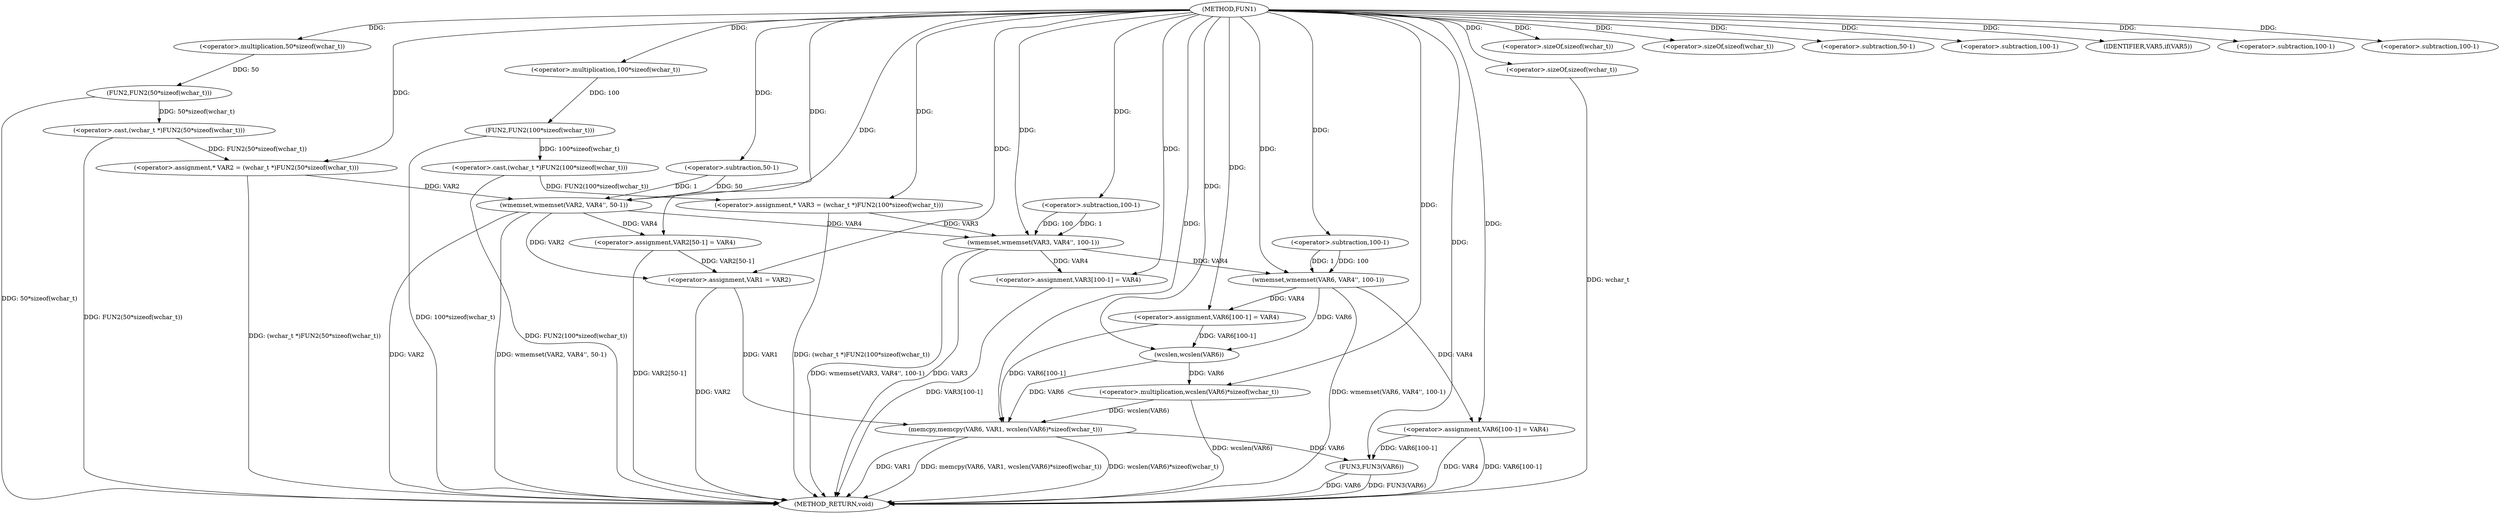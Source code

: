 digraph FUN1 {  
"1000100" [label = "(METHOD,FUN1)" ]
"1000187" [label = "(METHOD_RETURN,void)" ]
"1000104" [label = "(<operator>.assignment,* VAR2 = (wchar_t *)FUN2(50*sizeof(wchar_t)))" ]
"1000106" [label = "(<operator>.cast,(wchar_t *)FUN2(50*sizeof(wchar_t)))" ]
"1000108" [label = "(FUN2,FUN2(50*sizeof(wchar_t)))" ]
"1000109" [label = "(<operator>.multiplication,50*sizeof(wchar_t))" ]
"1000111" [label = "(<operator>.sizeOf,sizeof(wchar_t))" ]
"1000114" [label = "(<operator>.assignment,* VAR3 = (wchar_t *)FUN2(100*sizeof(wchar_t)))" ]
"1000116" [label = "(<operator>.cast,(wchar_t *)FUN2(100*sizeof(wchar_t)))" ]
"1000118" [label = "(FUN2,FUN2(100*sizeof(wchar_t)))" ]
"1000119" [label = "(<operator>.multiplication,100*sizeof(wchar_t))" ]
"1000121" [label = "(<operator>.sizeOf,sizeof(wchar_t))" ]
"1000123" [label = "(wmemset,wmemset(VAR2, VAR4'', 50-1))" ]
"1000126" [label = "(<operator>.subtraction,50-1)" ]
"1000129" [label = "(<operator>.assignment,VAR2[50-1] = VAR4)" ]
"1000132" [label = "(<operator>.subtraction,50-1)" ]
"1000136" [label = "(wmemset,wmemset(VAR3, VAR4'', 100-1))" ]
"1000139" [label = "(<operator>.subtraction,100-1)" ]
"1000142" [label = "(<operator>.assignment,VAR3[100-1] = VAR4)" ]
"1000145" [label = "(<operator>.subtraction,100-1)" ]
"1000150" [label = "(IDENTIFIER,VAR5,if(VAR5))" ]
"1000152" [label = "(<operator>.assignment,VAR1 = VAR2)" ]
"1000157" [label = "(wmemset,wmemset(VAR6, VAR4'', 100-1))" ]
"1000160" [label = "(<operator>.subtraction,100-1)" ]
"1000163" [label = "(<operator>.assignment,VAR6[100-1] = VAR4)" ]
"1000166" [label = "(<operator>.subtraction,100-1)" ]
"1000170" [label = "(memcpy,memcpy(VAR6, VAR1, wcslen(VAR6)*sizeof(wchar_t)))" ]
"1000173" [label = "(<operator>.multiplication,wcslen(VAR6)*sizeof(wchar_t))" ]
"1000174" [label = "(wcslen,wcslen(VAR6))" ]
"1000176" [label = "(<operator>.sizeOf,sizeof(wchar_t))" ]
"1000178" [label = "(<operator>.assignment,VAR6[100-1] = VAR4)" ]
"1000181" [label = "(<operator>.subtraction,100-1)" ]
"1000185" [label = "(FUN3,FUN3(VAR6))" ]
  "1000106" -> "1000187"  [ label = "DDG: FUN2(50*sizeof(wchar_t))"] 
  "1000185" -> "1000187"  [ label = "DDG: FUN3(VAR6)"] 
  "1000157" -> "1000187"  [ label = "DDG: wmemset(VAR6, VAR4'', 100-1)"] 
  "1000116" -> "1000187"  [ label = "DDG: FUN2(100*sizeof(wchar_t))"] 
  "1000152" -> "1000187"  [ label = "DDG: VAR2"] 
  "1000170" -> "1000187"  [ label = "DDG: wcslen(VAR6)*sizeof(wchar_t)"] 
  "1000118" -> "1000187"  [ label = "DDG: 100*sizeof(wchar_t)"] 
  "1000114" -> "1000187"  [ label = "DDG: (wchar_t *)FUN2(100*sizeof(wchar_t))"] 
  "1000123" -> "1000187"  [ label = "DDG: VAR2"] 
  "1000129" -> "1000187"  [ label = "DDG: VAR2[50-1]"] 
  "1000185" -> "1000187"  [ label = "DDG: VAR6"] 
  "1000170" -> "1000187"  [ label = "DDG: VAR1"] 
  "1000178" -> "1000187"  [ label = "DDG: VAR6[100-1]"] 
  "1000123" -> "1000187"  [ label = "DDG: wmemset(VAR2, VAR4'', 50-1)"] 
  "1000178" -> "1000187"  [ label = "DDG: VAR4"] 
  "1000142" -> "1000187"  [ label = "DDG: VAR3[100-1]"] 
  "1000136" -> "1000187"  [ label = "DDG: wmemset(VAR3, VAR4'', 100-1)"] 
  "1000176" -> "1000187"  [ label = "DDG: wchar_t"] 
  "1000170" -> "1000187"  [ label = "DDG: memcpy(VAR6, VAR1, wcslen(VAR6)*sizeof(wchar_t))"] 
  "1000173" -> "1000187"  [ label = "DDG: wcslen(VAR6)"] 
  "1000136" -> "1000187"  [ label = "DDG: VAR3"] 
  "1000104" -> "1000187"  [ label = "DDG: (wchar_t *)FUN2(50*sizeof(wchar_t))"] 
  "1000108" -> "1000187"  [ label = "DDG: 50*sizeof(wchar_t)"] 
  "1000106" -> "1000104"  [ label = "DDG: FUN2(50*sizeof(wchar_t))"] 
  "1000100" -> "1000104"  [ label = "DDG: "] 
  "1000108" -> "1000106"  [ label = "DDG: 50*sizeof(wchar_t)"] 
  "1000109" -> "1000108"  [ label = "DDG: 50"] 
  "1000100" -> "1000109"  [ label = "DDG: "] 
  "1000100" -> "1000111"  [ label = "DDG: "] 
  "1000116" -> "1000114"  [ label = "DDG: FUN2(100*sizeof(wchar_t))"] 
  "1000100" -> "1000114"  [ label = "DDG: "] 
  "1000118" -> "1000116"  [ label = "DDG: 100*sizeof(wchar_t)"] 
  "1000119" -> "1000118"  [ label = "DDG: 100"] 
  "1000100" -> "1000119"  [ label = "DDG: "] 
  "1000100" -> "1000121"  [ label = "DDG: "] 
  "1000104" -> "1000123"  [ label = "DDG: VAR2"] 
  "1000100" -> "1000123"  [ label = "DDG: "] 
  "1000126" -> "1000123"  [ label = "DDG: 50"] 
  "1000126" -> "1000123"  [ label = "DDG: 1"] 
  "1000100" -> "1000126"  [ label = "DDG: "] 
  "1000123" -> "1000129"  [ label = "DDG: VAR4"] 
  "1000100" -> "1000129"  [ label = "DDG: "] 
  "1000100" -> "1000132"  [ label = "DDG: "] 
  "1000114" -> "1000136"  [ label = "DDG: VAR3"] 
  "1000100" -> "1000136"  [ label = "DDG: "] 
  "1000123" -> "1000136"  [ label = "DDG: VAR4"] 
  "1000139" -> "1000136"  [ label = "DDG: 100"] 
  "1000139" -> "1000136"  [ label = "DDG: 1"] 
  "1000100" -> "1000139"  [ label = "DDG: "] 
  "1000136" -> "1000142"  [ label = "DDG: VAR4"] 
  "1000100" -> "1000142"  [ label = "DDG: "] 
  "1000100" -> "1000145"  [ label = "DDG: "] 
  "1000100" -> "1000150"  [ label = "DDG: "] 
  "1000129" -> "1000152"  [ label = "DDG: VAR2[50-1]"] 
  "1000123" -> "1000152"  [ label = "DDG: VAR2"] 
  "1000100" -> "1000152"  [ label = "DDG: "] 
  "1000100" -> "1000157"  [ label = "DDG: "] 
  "1000136" -> "1000157"  [ label = "DDG: VAR4"] 
  "1000160" -> "1000157"  [ label = "DDG: 100"] 
  "1000160" -> "1000157"  [ label = "DDG: 1"] 
  "1000100" -> "1000160"  [ label = "DDG: "] 
  "1000157" -> "1000163"  [ label = "DDG: VAR4"] 
  "1000100" -> "1000163"  [ label = "DDG: "] 
  "1000100" -> "1000166"  [ label = "DDG: "] 
  "1000163" -> "1000170"  [ label = "DDG: VAR6[100-1]"] 
  "1000174" -> "1000170"  [ label = "DDG: VAR6"] 
  "1000100" -> "1000170"  [ label = "DDG: "] 
  "1000152" -> "1000170"  [ label = "DDG: VAR1"] 
  "1000173" -> "1000170"  [ label = "DDG: wcslen(VAR6)"] 
  "1000174" -> "1000173"  [ label = "DDG: VAR6"] 
  "1000163" -> "1000174"  [ label = "DDG: VAR6[100-1]"] 
  "1000157" -> "1000174"  [ label = "DDG: VAR6"] 
  "1000100" -> "1000174"  [ label = "DDG: "] 
  "1000100" -> "1000173"  [ label = "DDG: "] 
  "1000100" -> "1000176"  [ label = "DDG: "] 
  "1000100" -> "1000178"  [ label = "DDG: "] 
  "1000157" -> "1000178"  [ label = "DDG: VAR4"] 
  "1000100" -> "1000181"  [ label = "DDG: "] 
  "1000178" -> "1000185"  [ label = "DDG: VAR6[100-1]"] 
  "1000170" -> "1000185"  [ label = "DDG: VAR6"] 
  "1000100" -> "1000185"  [ label = "DDG: "] 
}
